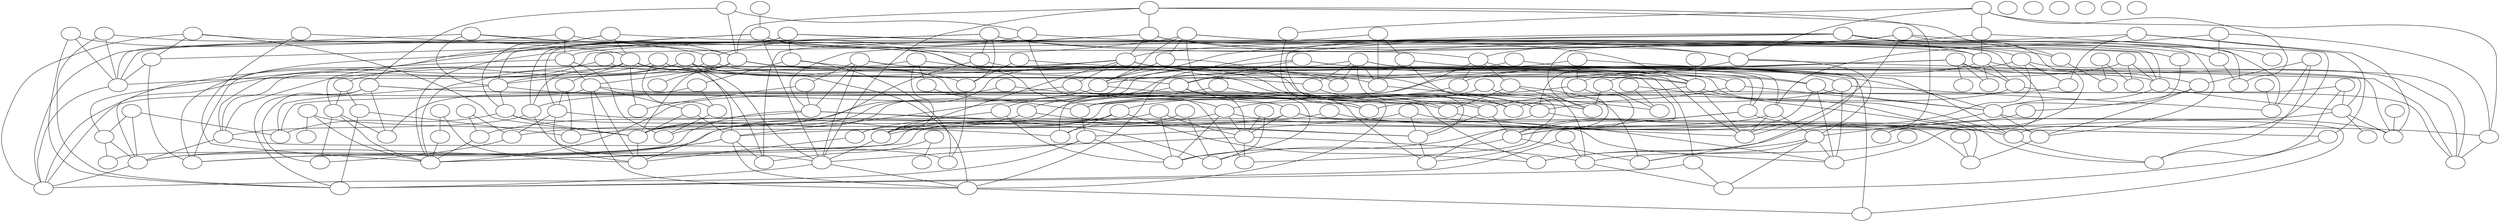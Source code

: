/* Created with the Wolfram Language for Students - Personal Use Only : www.wolfram.com */

graph {
	1 [label=""];
	2 [label=""];
	3 [label=""];
	4 [label=""];
	5 [label=""];
	6 [label=""];
	7 [label=""];
	8 [label=""];
	9 [label=""];
	10 [label=""];
	11 [label=""];
	12 [label=""];
	13 [label=""];
	14 [label=""];
	15 [label=""];
	16 [label=""];
	17 [label=""];
	18 [label=""];
	19 [label=""];
	20 [label=""];
	21 [label=""];
	22 [label=""];
	23 [label=""];
	24 [label=""];
	25 [label=""];
	26 [label=""];
	27 [label=""];
	28 [label=""];
	29 [label=""];
	30 [label=""];
	31 [label=""];
	32 [label=""];
	33 [label=""];
	34 [label=""];
	35 [label=""];
	36 [label=""];
	37 [label=""];
	38 [label=""];
	39 [label=""];
	40 [label=""];
	41 [label=""];
	42 [label=""];
	43 [label=""];
	44 [label=""];
	45 [label=""];
	46 [label=""];
	47 [label=""];
	48 [label=""];
	49 [label=""];
	50 [label=""];
	51 [label=""];
	52 [label=""];
	53 [label=""];
	54 [label=""];
	55 [label=""];
	56 [label=""];
	57 [label=""];
	58 [label=""];
	59 [label=""];
	60 [label=""];
	61 [label=""];
	62 [label=""];
	63 [label=""];
	64 [label=""];
	65 [label=""];
	66 [label=""];
	67 [label=""];
	68 [label=""];
	69 [label=""];
	70 [label=""];
	71 [label=""];
	72 [label=""];
	73 [label=""];
	74 [label=""];
	75 [label=""];
	76 [label=""];
	77 [label=""];
	78 [label=""];
	79 [label=""];
	80 [label=""];
	81 [label=""];
	82 [label=""];
	83 [label=""];
	84 [label=""];
	85 [label=""];
	86 [label=""];
	87 [label=""];
	88 [label=""];
	89 [label=""];
	90 [label=""];
	91 [label=""];
	92 [label=""];
	93 [label=""];
	94 [label=""];
	95 [label=""];
	96 [label=""];
	97 [label=""];
	98 [label=""];
	99 [label=""];
	100 [label=""];
	101 [label=""];
	102 [label=""];
	103 [label=""];
	104 [label=""];
	105 [label=""];
	106 [label=""];
	107 [label=""];
	108 [label=""];
	109 [label=""];
	110 [label=""];
	111 [label=""];
	112 [label=""];
	113 [label=""];
	114 [label=""];
	115 [label=""];
	116 [label=""];
	117 [label=""];
	118 [label=""];
	119 [label=""];
	120 [label=""];
	121 [label=""];
	122 [label=""];
	123 [label=""];
	124 [label=""];
	125 [label=""];
	126 [label=""];
	127 [label=""];
	128 [label=""];
	129 [label=""];
	130 [label=""];
	131 [label=""];
	132 [label=""];
	133 [label=""];
	134 [label=""];
	135 [label=""];
	136 [label=""];
	137 [label=""];
	138 [label=""];
	139 [label=""];
	140 [label=""];
	141 [label=""];
	142 [label=""];
	143 [label=""];
	144 [label=""];
	145 [label=""];
	146 [label=""];
	147 [label=""];
	148 [label=""];
	149 [label=""];
	150 [label=""];
	151 [label=""];
	152 [label=""];
	153 [label=""];
	154 [label=""];
	155 [label=""];
	156 [label=""];
	157 [label=""];
	158 [label=""];
	159 [label=""];
	160 [label=""];
	161 [label=""];
	162 [label=""];
	163 [label=""];
	164 [label=""];
	165 [label=""];
	166 [label=""];
	167 [label=""];
	168 [label=""];
	169 [label=""];
	170 [label=""];
	171 [label=""];
	172 [label=""];
	173 [label=""];
	174 [label=""];
	175 [label=""];
	176 [label=""];
	177 [label=""];
	178 [label=""];
	179 [label=""];
	180 [label=""];
	181 [label=""];
	182 [label=""];
	183 [label=""];
	184 [label=""];
	185 [label=""];
	186 [label=""];
	187 [label=""];
	188 [label=""];
	189 [label=""];
	190 [label=""];
	191 [label=""];
	192 [label=""];
	193 [label=""];
	194 [label=""];
	195 [label=""];
	196 [label=""];
	197 [label=""];
	198 [label=""];
	199 [label=""];
	200 [label=""];
	1 -- 70;
	1 -- 116;
	1 -- 141;
	1 -- 160;
	2 -- 3;
	2 -- 7;
	2 -- 48;
	3 -- 83;
	3 -- 146;
	3 -- 156;
	4 -- 11;
	4 -- 22;
	4 -- 101;
	4 -- 110;
	4 -- 132;
	4 -- 181;
	5 -- 29;
	5 -- 97;
	5 -- 134;
	5 -- 155;
	5 -- 166;
	5 -- 193;
	6 -- 25;
	6 -- 94;
	6 -- 147;
	6 -- 156;
	6 -- 157;
	6 -- 180;
	6 -- 190;
	7 -- 87;
	7 -- 103;
	7 -- 154;
	7 -- 176;
	7 -- 186;
	8 -- 63;
	8 -- 76;
	8 -- 108;
	8 -- 113;
	8 -- 148;
	8 -- 149;
	9 -- 15;
	9 -- 44;
	9 -- 79;
	10 -- 63;
	10 -- 112;
	10 -- 140;
	11 -- 126;
	12 -- 16;
	13 -- 15;
	13 -- 29;
	13 -- 181;
	14 -- 192;
	15 -- 74;
	15 -- 152;
	15 -- 161;
	16 -- 55;
	16 -- 77;
	16 -- 111;
	16 -- 114;
	16 -- 169;
	17 -- 141;
	17 -- 153;
	18 -- 107;
	18 -- 148;
	19 -- 35;
	19 -- 64;
	19 -- 95;
	19 -- 120;
	19 -- 169;
	20 -- 55;
	20 -- 86;
	20 -- 158;
	20 -- 164;
	20 -- 171;
	22 -- 104;
	22 -- 109;
	22 -- 185;
	23 -- 110;
	24 -- 27;
	24 -- 45;
	24 -- 86;
	24 -- 108;
	24 -- 140;
	26 -- 95;
	26 -- 100;
	26 -- 139;
	27 -- 29;
	27 -- 165;
	27 -- 199;
	28 -- 33;
	28 -- 119;
	28 -- 178;
	28 -- 200;
	29 -- 54;
	29 -- 94;
	29 -- 98;
	29 -- 180;
	30 -- 87;
	30 -- 130;
	31 -- 52;
	31 -- 79;
	31 -- 112;
	31 -- 125;
	31 -- 178;
	31 -- 187;
	31 -- 198;
	32 -- 83;
	32 -- 181;
	32 -- 186;
	33 -- 92;
	33 -- 111;
	34 -- 48;
	34 -- 77;
	34 -- 113;
	34 -- 197;
	35 -- 64;
	35 -- 91;
	36 -- 48;
	36 -- 53;
	36 -- 138;
	36 -- 164;
	36 -- 169;
	37 -- 189;
	38 -- 142;
	38 -- 159;
	38 -- 166;
	39 -- 76;
	39 -- 120;
	39 -- 173;
	39 -- 197;
	40 -- 48;
	40 -- 181;
	40 -- 186;
	41 -- 102;
	41 -- 194;
	42 -- 98;
	42 -- 104;
	42 -- 159;
	43 -- 170;
	43 -- 175;
	44 -- 79;
	44 -- 172;
	44 -- 195;
	45 -- 171;
	46 -- 85;
	46 -- 104;
	46 -- 107;
	46 -- 152;
	47 -- 65;
	47 -- 81;
	47 -- 95;
	47 -- 149;
	48 -- 60;
	48 -- 74;
	48 -- 79;
	48 -- 101;
	48 -- 115;
	48 -- 163;
	48 -- 164;
	48 -- 173;
	49 -- 54;
	49 -- 182;
	49 -- 193;
	50 -- 65;
	50 -- 194;
	51 -- 71;
	51 -- 155;
	51 -- 157;
	51 -- 159;
	52 -- 102;
	52 -- 158;
	52 -- 193;
	53 -- 64;
	53 -- 70;
	53 -- 78;
	53 -- 108;
	53 -- 138;
	53 -- 174;
	54 -- 89;
	54 -- 134;
	55 -- 66;
	55 -- 100;
	55 -- 135;
	55 -- 170;
	56 -- 99;
	56 -- 174;
	57 -- 144;
	57 -- 153;
	58 -- 123;
	58 -- 182;
	58 -- 184;
	59 -- 77;
	59 -- 133;
	59 -- 147;
	59 -- 148;
	59 -- 171;
	59 -- 194;
	61 -- 160;
	62 -- 72;
	62 -- 95;
	62 -- 97;
	62 -- 102;
	62 -- 159;
	62 -- 194;
	63 -- 86;
	64 -- 144;
	64 -- 166;
	64 -- 175;
	64 -- 177;
	65 -- 73;
	65 -- 91;
	65 -- 110;
	65 -- 169;
	65 -- 174;
	65 -- 181;
	66 -- 87;
	66 -- 135;
	66 -- 199;
	67 -- 97;
	67 -- 160;
	69 -- 139;
	69 -- 191;
	70 -- 77;
	70 -- 85;
	70 -- 105;
	70 -- 106;
	70 -- 110;
	70 -- 123;
	70 -- 126;
	70 -- 155;
	70 -- 157;
	71 -- 128;
	72 -- 97;
	72 -- 199;
	73 -- 105;
	73 -- 132;
	74 -- 96;
	74 -- 171;
	74 -- 179;
	74 -- 197;
	74 -- 198;
	75 -- 193;
	76 -- 149;
	76 -- 181;
	77 -- 81;
	77 -- 125;
	77 -- 127;
	78 -- 80;
	78 -- 116;
	78 -- 179;
	78 -- 190;
	79 -- 183;
	80 -- 183;
	80 -- 199;
	81 -- 127;
	81 -- 173;
	81 -- 192;
	82 -- 122;
	82 -- 198;
	83 -- 110;
	83 -- 167;
	84 -- 127;
	84 -- 161;
	84 -- 167;
	85 -- 126;
	85 -- 133;
	85 -- 158;
	87 -- 158;
	89 -- 133;
	90 -- 183;
	90 -- 192;
	92 -- 105;
	92 -- 186;
	93 -- 128;
	93 -- 189;
	94 -- 125;
	94 -- 190;
	95 -- 123;
	95 -- 126;
	96 -- 147;
	96 -- 173;
	97 -- 101;
	97 -- 163;
	98 -- 114;
	98 -- 133;
	100 -- 124;
	101 -- 155;
	101 -- 169;
	103 -- 147;
	103 -- 158;
	103 -- 164;
	103 -- 168;
	104 -- 143;
	104 -- 168;
	104 -- 172;
	106 -- 127;
	106 -- 163;
	107 -- 160;
	107 -- 172;
	107 -- 200;
	108 -- 120;
	108 -- 131;
	108 -- 190;
	109 -- 119;
	109 -- 154;
	110 -- 128;
	110 -- 164;
	110 -- 182;
	111 -- 154;
	111 -- 176;
	111 -- 194;
	112 -- 131;
	112 -- 164;
	112 -- 173;
	113 -- 117;
	113 -- 173;
	114 -- 156;
	114 -- 157;
	114 -- 159;
	114 -- 168;
	115 -- 186;
	115 -- 196;
	116 -- 163;
	117 -- 120;
	117 -- 126;
	119 -- 152;
	120 -- 140;
	120 -- 194;
	121 -- 156;
	121 -- 168;
	121 -- 173;
	122 -- 194;
	123 -- 145;
	123 -- 146;
	123 -- 160;
	124 -- 149;
	124 -- 157;
	124 -- 170;
	124 -- 179;
	125 -- 133;
	125 -- 166;
	126 -- 131;
	126 -- 134;
	126 -- 195;
	128 -- 142;
	129 -- 187;
	129 -- 197;
	130 -- 166;
	130 -- 167;
	131 -- 135;
	131 -- 158;
	131 -- 179;
	131 -- 196;
	132 -- 134;
	132 -- 153;
	132 -- 198;
	133 -- 135;
	133 -- 175;
	134 -- 192;
	137 -- 170;
	137 -- 188;
	137 -- 194;
	138 -- 191;
	140 -- 190;
	141 -- 196;
	142 -- 156;
	142 -- 169;
	142 -- 197;
	143 -- 156;
	143 -- 184;
	144 -- 194;
	147 -- 149;
	147 -- 167;
	147 -- 171;
	147 -- 174;
	148 -- 185;
	150 -- 186;
	150 -- 189;
	153 -- 176;
	155 -- 167;
	155 -- 185;
	157 -- 169;
	159 -- 182;
	161 -- 167;
	161 -- 177;
	162 -- 168;
	162 -- 175;
	166 -- 172;
	167 -- 197;
	168 -- 189;
	168 -- 194;
	168 -- 200;
	169 -- 171;
	169 -- 186;
	171 -- 195;
	173 -- 198;
	181 -- 197;
	184 -- 198;
	187 -- 199;
	189 -- 196;
}